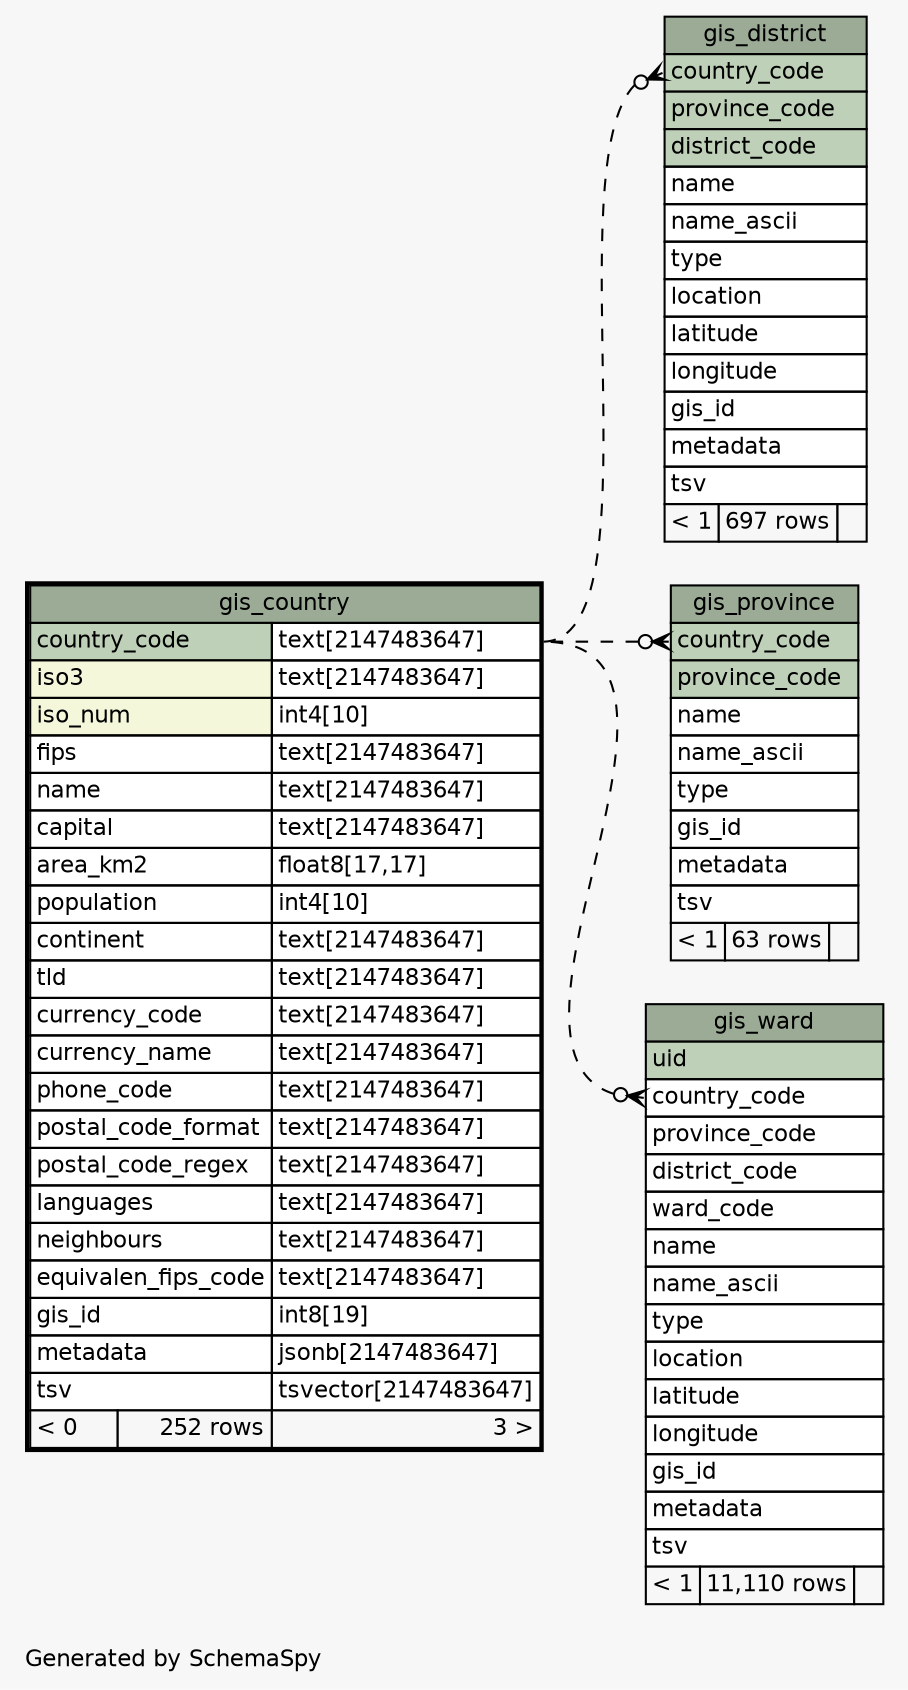 // dot 2.38.0 on Linux 4.4.0-71-generic
// SchemaSpy rev 590
digraph "impliedTwoDegreesRelationshipsDiagram" {
  graph [
    rankdir="RL"
    bgcolor="#f7f7f7"
    label="\nGenerated by SchemaSpy"
    labeljust="l"
    nodesep="0.18"
    ranksep="0.46"
    fontname="Helvetica"
    fontsize="11"
  ];
  node [
    fontname="Helvetica"
    fontsize="11"
    shape="plaintext"
  ];
  edge [
    arrowsize="0.8"
  ];
  "gis_district":"country_code":w -> "gis_country":"country_code.type":e [arrowhead=none dir=back arrowtail=crowodot style=dashed];
  "gis_province":"country_code":w -> "gis_country":"country_code.type":e [arrowhead=none dir=back arrowtail=crowodot style=dashed];
  "gis_ward":"country_code":w -> "gis_country":"country_code.type":e [arrowhead=none dir=back arrowtail=crowodot style=dashed];
  "gis_country" [
    label=<
    <TABLE BORDER="2" CELLBORDER="1" CELLSPACING="0" BGCOLOR="#ffffff">
      <TR><TD COLSPAN="3" BGCOLOR="#9bab96" ALIGN="CENTER">gis_country</TD></TR>
      <TR><TD PORT="country_code" COLSPAN="2" BGCOLOR="#bed1b8" ALIGN="LEFT">country_code</TD><TD PORT="country_code.type" ALIGN="LEFT">text[2147483647]</TD></TR>
      <TR><TD PORT="iso3" COLSPAN="2" BGCOLOR="#f4f7da" ALIGN="LEFT">iso3</TD><TD PORT="iso3.type" ALIGN="LEFT">text[2147483647]</TD></TR>
      <TR><TD PORT="iso_num" COLSPAN="2" BGCOLOR="#f4f7da" ALIGN="LEFT">iso_num</TD><TD PORT="iso_num.type" ALIGN="LEFT">int4[10]</TD></TR>
      <TR><TD PORT="fips" COLSPAN="2" ALIGN="LEFT">fips</TD><TD PORT="fips.type" ALIGN="LEFT">text[2147483647]</TD></TR>
      <TR><TD PORT="name" COLSPAN="2" ALIGN="LEFT">name</TD><TD PORT="name.type" ALIGN="LEFT">text[2147483647]</TD></TR>
      <TR><TD PORT="capital" COLSPAN="2" ALIGN="LEFT">capital</TD><TD PORT="capital.type" ALIGN="LEFT">text[2147483647]</TD></TR>
      <TR><TD PORT="area_km2" COLSPAN="2" ALIGN="LEFT">area_km2</TD><TD PORT="area_km2.type" ALIGN="LEFT">float8[17,17]</TD></TR>
      <TR><TD PORT="population" COLSPAN="2" ALIGN="LEFT">population</TD><TD PORT="population.type" ALIGN="LEFT">int4[10]</TD></TR>
      <TR><TD PORT="continent" COLSPAN="2" ALIGN="LEFT">continent</TD><TD PORT="continent.type" ALIGN="LEFT">text[2147483647]</TD></TR>
      <TR><TD PORT="tld" COLSPAN="2" ALIGN="LEFT">tld</TD><TD PORT="tld.type" ALIGN="LEFT">text[2147483647]</TD></TR>
      <TR><TD PORT="currency_code" COLSPAN="2" ALIGN="LEFT">currency_code</TD><TD PORT="currency_code.type" ALIGN="LEFT">text[2147483647]</TD></TR>
      <TR><TD PORT="currency_name" COLSPAN="2" ALIGN="LEFT">currency_name</TD><TD PORT="currency_name.type" ALIGN="LEFT">text[2147483647]</TD></TR>
      <TR><TD PORT="phone_code" COLSPAN="2" ALIGN="LEFT">phone_code</TD><TD PORT="phone_code.type" ALIGN="LEFT">text[2147483647]</TD></TR>
      <TR><TD PORT="postal_code_format" COLSPAN="2" ALIGN="LEFT">postal_code_format</TD><TD PORT="postal_code_format.type" ALIGN="LEFT">text[2147483647]</TD></TR>
      <TR><TD PORT="postal_code_regex" COLSPAN="2" ALIGN="LEFT">postal_code_regex</TD><TD PORT="postal_code_regex.type" ALIGN="LEFT">text[2147483647]</TD></TR>
      <TR><TD PORT="languages" COLSPAN="2" ALIGN="LEFT">languages</TD><TD PORT="languages.type" ALIGN="LEFT">text[2147483647]</TD></TR>
      <TR><TD PORT="neighbours" COLSPAN="2" ALIGN="LEFT">neighbours</TD><TD PORT="neighbours.type" ALIGN="LEFT">text[2147483647]</TD></TR>
      <TR><TD PORT="equivalen_fips_code" COLSPAN="2" ALIGN="LEFT">equivalen_fips_code</TD><TD PORT="equivalen_fips_code.type" ALIGN="LEFT">text[2147483647]</TD></TR>
      <TR><TD PORT="gis_id" COLSPAN="2" ALIGN="LEFT">gis_id</TD><TD PORT="gis_id.type" ALIGN="LEFT">int8[19]</TD></TR>
      <TR><TD PORT="metadata" COLSPAN="2" ALIGN="LEFT">metadata</TD><TD PORT="metadata.type" ALIGN="LEFT">jsonb[2147483647]</TD></TR>
      <TR><TD PORT="tsv" COLSPAN="2" ALIGN="LEFT">tsv</TD><TD PORT="tsv.type" ALIGN="LEFT">tsvector[2147483647]</TD></TR>
      <TR><TD ALIGN="LEFT" BGCOLOR="#f7f7f7">&lt; 0</TD><TD ALIGN="RIGHT" BGCOLOR="#f7f7f7">252 rows</TD><TD ALIGN="RIGHT" BGCOLOR="#f7f7f7">3 &gt;</TD></TR>
    </TABLE>>
    URL="gis_country.html"
    tooltip="gis_country"
  ];
  "gis_district" [
    label=<
    <TABLE BORDER="0" CELLBORDER="1" CELLSPACING="0" BGCOLOR="#ffffff">
      <TR><TD COLSPAN="3" BGCOLOR="#9bab96" ALIGN="CENTER">gis_district</TD></TR>
      <TR><TD PORT="country_code" COLSPAN="3" BGCOLOR="#bed1b8" ALIGN="LEFT">country_code</TD></TR>
      <TR><TD PORT="province_code" COLSPAN="3" BGCOLOR="#bed1b8" ALIGN="LEFT">province_code</TD></TR>
      <TR><TD PORT="district_code" COLSPAN="3" BGCOLOR="#bed1b8" ALIGN="LEFT">district_code</TD></TR>
      <TR><TD PORT="name" COLSPAN="3" ALIGN="LEFT">name</TD></TR>
      <TR><TD PORT="name_ascii" COLSPAN="3" ALIGN="LEFT">name_ascii</TD></TR>
      <TR><TD PORT="type" COLSPAN="3" ALIGN="LEFT">type</TD></TR>
      <TR><TD PORT="location" COLSPAN="3" ALIGN="LEFT">location</TD></TR>
      <TR><TD PORT="latitude" COLSPAN="3" ALIGN="LEFT">latitude</TD></TR>
      <TR><TD PORT="longitude" COLSPAN="3" ALIGN="LEFT">longitude</TD></TR>
      <TR><TD PORT="gis_id" COLSPAN="3" ALIGN="LEFT">gis_id</TD></TR>
      <TR><TD PORT="metadata" COLSPAN="3" ALIGN="LEFT">metadata</TD></TR>
      <TR><TD PORT="tsv" COLSPAN="3" ALIGN="LEFT">tsv</TD></TR>
      <TR><TD ALIGN="LEFT" BGCOLOR="#f7f7f7">&lt; 1</TD><TD ALIGN="RIGHT" BGCOLOR="#f7f7f7">697 rows</TD><TD ALIGN="RIGHT" BGCOLOR="#f7f7f7">  </TD></TR>
    </TABLE>>
    URL="gis_district.html"
    tooltip="gis_district"
  ];
  "gis_province" [
    label=<
    <TABLE BORDER="0" CELLBORDER="1" CELLSPACING="0" BGCOLOR="#ffffff">
      <TR><TD COLSPAN="3" BGCOLOR="#9bab96" ALIGN="CENTER">gis_province</TD></TR>
      <TR><TD PORT="country_code" COLSPAN="3" BGCOLOR="#bed1b8" ALIGN="LEFT">country_code</TD></TR>
      <TR><TD PORT="province_code" COLSPAN="3" BGCOLOR="#bed1b8" ALIGN="LEFT">province_code</TD></TR>
      <TR><TD PORT="name" COLSPAN="3" ALIGN="LEFT">name</TD></TR>
      <TR><TD PORT="name_ascii" COLSPAN="3" ALIGN="LEFT">name_ascii</TD></TR>
      <TR><TD PORT="type" COLSPAN="3" ALIGN="LEFT">type</TD></TR>
      <TR><TD PORT="gis_id" COLSPAN="3" ALIGN="LEFT">gis_id</TD></TR>
      <TR><TD PORT="metadata" COLSPAN="3" ALIGN="LEFT">metadata</TD></TR>
      <TR><TD PORT="tsv" COLSPAN="3" ALIGN="LEFT">tsv</TD></TR>
      <TR><TD ALIGN="LEFT" BGCOLOR="#f7f7f7">&lt; 1</TD><TD ALIGN="RIGHT" BGCOLOR="#f7f7f7">63 rows</TD><TD ALIGN="RIGHT" BGCOLOR="#f7f7f7">  </TD></TR>
    </TABLE>>
    URL="gis_province.html"
    tooltip="gis_province"
  ];
  "gis_ward" [
    label=<
    <TABLE BORDER="0" CELLBORDER="1" CELLSPACING="0" BGCOLOR="#ffffff">
      <TR><TD COLSPAN="3" BGCOLOR="#9bab96" ALIGN="CENTER">gis_ward</TD></TR>
      <TR><TD PORT="uid" COLSPAN="3" BGCOLOR="#bed1b8" ALIGN="LEFT">uid</TD></TR>
      <TR><TD PORT="country_code" COLSPAN="3" ALIGN="LEFT">country_code</TD></TR>
      <TR><TD PORT="province_code" COLSPAN="3" ALIGN="LEFT">province_code</TD></TR>
      <TR><TD PORT="district_code" COLSPAN="3" ALIGN="LEFT">district_code</TD></TR>
      <TR><TD PORT="ward_code" COLSPAN="3" ALIGN="LEFT">ward_code</TD></TR>
      <TR><TD PORT="name" COLSPAN="3" ALIGN="LEFT">name</TD></TR>
      <TR><TD PORT="name_ascii" COLSPAN="3" ALIGN="LEFT">name_ascii</TD></TR>
      <TR><TD PORT="type" COLSPAN="3" ALIGN="LEFT">type</TD></TR>
      <TR><TD PORT="location" COLSPAN="3" ALIGN="LEFT">location</TD></TR>
      <TR><TD PORT="latitude" COLSPAN="3" ALIGN="LEFT">latitude</TD></TR>
      <TR><TD PORT="longitude" COLSPAN="3" ALIGN="LEFT">longitude</TD></TR>
      <TR><TD PORT="gis_id" COLSPAN="3" ALIGN="LEFT">gis_id</TD></TR>
      <TR><TD PORT="metadata" COLSPAN="3" ALIGN="LEFT">metadata</TD></TR>
      <TR><TD PORT="tsv" COLSPAN="3" ALIGN="LEFT">tsv</TD></TR>
      <TR><TD ALIGN="LEFT" BGCOLOR="#f7f7f7">&lt; 1</TD><TD ALIGN="RIGHT" BGCOLOR="#f7f7f7">11,110 rows</TD><TD ALIGN="RIGHT" BGCOLOR="#f7f7f7">  </TD></TR>
    </TABLE>>
    URL="gis_ward.html"
    tooltip="gis_ward"
  ];
}
